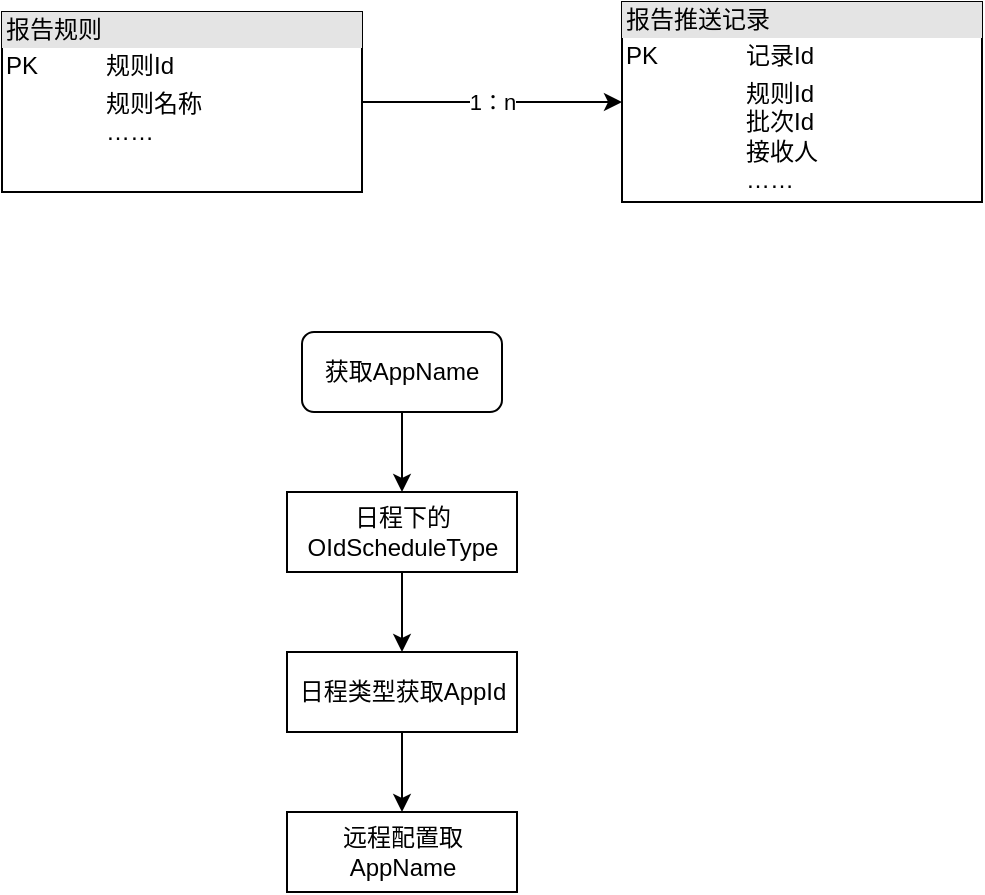 <mxfile version="21.3.5" type="github">
  <diagram name="第 1 页" id="XvecHCqgzDepBgVfU89Z">
    <mxGraphModel dx="1050" dy="580" grid="1" gridSize="10" guides="1" tooltips="1" connect="1" arrows="1" fold="1" page="1" pageScale="1" pageWidth="300000" pageHeight="30000" math="0" shadow="0">
      <root>
        <mxCell id="0" />
        <mxCell id="1" parent="0" />
        <mxCell id="jbIVQgTTkQVLzcdkJnoa-3" value="1：n" style="edgeStyle=orthogonalEdgeStyle;rounded=0;orthogonalLoop=1;jettySize=auto;html=1;" parent="1" source="jbIVQgTTkQVLzcdkJnoa-1" target="jbIVQgTTkQVLzcdkJnoa-2" edge="1">
          <mxGeometry relative="1" as="geometry" />
        </mxCell>
        <mxCell id="jbIVQgTTkQVLzcdkJnoa-1" value="&lt;div style=&quot;box-sizing:border-box;width:100%;background:#e4e4e4;padding:2px;&quot;&gt;报告规则&lt;/div&gt;&lt;table style=&quot;width:100%;font-size:1em;&quot; cellpadding=&quot;2&quot; cellspacing=&quot;0&quot;&gt;&lt;tbody&gt;&lt;tr&gt;&lt;td&gt;PK&lt;/td&gt;&lt;td&gt;规则Id&lt;/td&gt;&lt;/tr&gt;&lt;tr&gt;&lt;td&gt;&lt;br&gt;&lt;/td&gt;&lt;td&gt;规则名称&lt;br&gt;……&lt;/td&gt;&lt;/tr&gt;&lt;tr&gt;&lt;td&gt;&lt;/td&gt;&lt;td&gt;&lt;br&gt;&lt;/td&gt;&lt;/tr&gt;&lt;/tbody&gt;&lt;/table&gt;" style="verticalAlign=top;align=left;overflow=fill;html=1;" parent="1" vertex="1">
          <mxGeometry x="110" y="80" width="180" height="90" as="geometry" />
        </mxCell>
        <mxCell id="jbIVQgTTkQVLzcdkJnoa-2" value="&lt;div style=&quot;box-sizing:border-box;width:100%;background:#e4e4e4;padding:2px;&quot;&gt;报告推送记录&lt;/div&gt;&lt;table style=&quot;width:100%;font-size:1em;&quot; cellpadding=&quot;2&quot; cellspacing=&quot;0&quot;&gt;&lt;tbody&gt;&lt;tr&gt;&lt;td&gt;PK&lt;/td&gt;&lt;td&gt;记录Id&lt;/td&gt;&lt;/tr&gt;&lt;tr&gt;&lt;td&gt;&lt;br&gt;&lt;/td&gt;&lt;td&gt;规则Id&lt;br&gt;批次Id&lt;br&gt;接收人&lt;br&gt;……&lt;/td&gt;&lt;/tr&gt;&lt;tr&gt;&lt;td&gt;&lt;/td&gt;&lt;td&gt;&lt;br&gt;&lt;/td&gt;&lt;/tr&gt;&lt;/tbody&gt;&lt;/table&gt;" style="verticalAlign=top;align=left;overflow=fill;html=1;" parent="1" vertex="1">
          <mxGeometry x="420" y="75" width="180" height="100" as="geometry" />
        </mxCell>
        <mxCell id="XmsY2HfjvHPbjtt5jqje-5" value="" style="edgeStyle=orthogonalEdgeStyle;rounded=0;orthogonalLoop=1;jettySize=auto;html=1;" edge="1" parent="1" source="XmsY2HfjvHPbjtt5jqje-1" target="XmsY2HfjvHPbjtt5jqje-2">
          <mxGeometry relative="1" as="geometry" />
        </mxCell>
        <mxCell id="XmsY2HfjvHPbjtt5jqje-1" value="获取AppName" style="rounded=1;whiteSpace=wrap;html=1;" vertex="1" parent="1">
          <mxGeometry x="260" y="240" width="100" height="40" as="geometry" />
        </mxCell>
        <mxCell id="XmsY2HfjvHPbjtt5jqje-6" value="" style="edgeStyle=orthogonalEdgeStyle;rounded=0;orthogonalLoop=1;jettySize=auto;html=1;" edge="1" parent="1" source="XmsY2HfjvHPbjtt5jqje-2" target="XmsY2HfjvHPbjtt5jqje-3">
          <mxGeometry relative="1" as="geometry" />
        </mxCell>
        <mxCell id="XmsY2HfjvHPbjtt5jqje-2" value="日程下的OIdScheduleType" style="rounded=0;whiteSpace=wrap;html=1;" vertex="1" parent="1">
          <mxGeometry x="252.5" y="320" width="115" height="40" as="geometry" />
        </mxCell>
        <mxCell id="XmsY2HfjvHPbjtt5jqje-7" value="" style="edgeStyle=orthogonalEdgeStyle;rounded=0;orthogonalLoop=1;jettySize=auto;html=1;" edge="1" parent="1" source="XmsY2HfjvHPbjtt5jqje-3" target="XmsY2HfjvHPbjtt5jqje-4">
          <mxGeometry relative="1" as="geometry" />
        </mxCell>
        <mxCell id="XmsY2HfjvHPbjtt5jqje-3" value="日程类型获取AppId" style="rounded=0;whiteSpace=wrap;html=1;" vertex="1" parent="1">
          <mxGeometry x="252.5" y="400" width="115" height="40" as="geometry" />
        </mxCell>
        <mxCell id="XmsY2HfjvHPbjtt5jqje-4" value="远程配置取AppName" style="rounded=0;whiteSpace=wrap;html=1;" vertex="1" parent="1">
          <mxGeometry x="252.5" y="480" width="115" height="40" as="geometry" />
        </mxCell>
      </root>
    </mxGraphModel>
  </diagram>
</mxfile>
